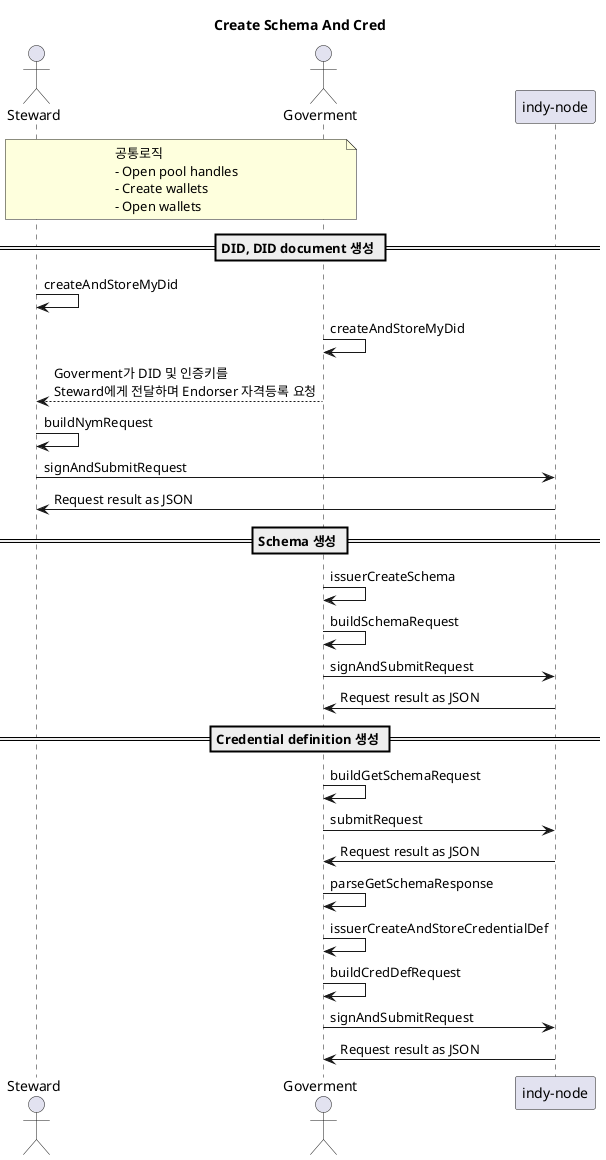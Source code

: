 @startuml

title Create Schema And Cred

actor "Steward" as S
actor "Goverment" as G


participant "indy-node" as I

note over S, G 
공통로직
- Open pool handles
- Create wallets
- Open wallets
end note

== DID, DID document 생성 ==
S -> S : createAndStoreMyDid
G -> G : createAndStoreMyDid
G --> S : Goverment가 DID 및 인증키를 \nSteward에게 전달하며 Endorser 자격등록 요청
S -> S : buildNymRequest
S -> I : signAndSubmitRequest
I -> S : Request result as JSON

== Schema 생성 == 
G -> G : issuerCreateSchema 
G -> G : buildSchemaRequest 
G -> I : signAndSubmitRequest
I -> G : Request result as JSON

==  Credential definition 생성 ==
G -> G : buildGetSchemaRequest 
G -> I : submitRequest
I -> G : Request result as JSON 
G -> G : parseGetSchemaResponse 
G -> G : issuerCreateAndStoreCredentialDef 
G -> G : buildCredDefRequest 
G -> I : signAndSubmitRequest
I -> G : Request result as JSON

@enduml